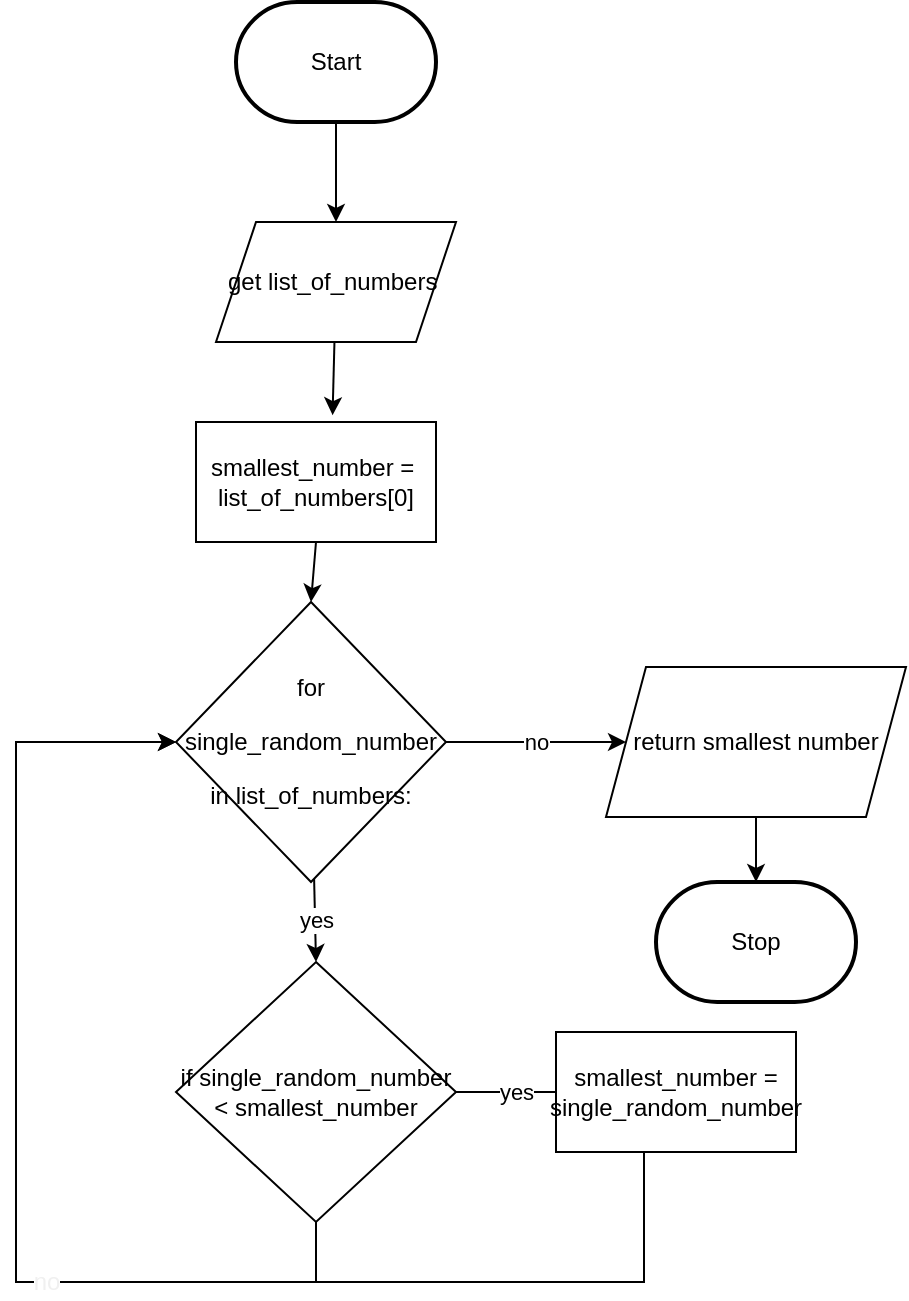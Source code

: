 <mxfile>
    <diagram id="uY-_7vujSJkoohEDaZaL" name="Page-1">
        <mxGraphModel dx="568" dy="321" grid="1" gridSize="10" guides="1" tooltips="1" connect="1" arrows="1" fold="1" page="1" pageScale="1" pageWidth="850" pageHeight="1100" math="0" shadow="0">
            <root>
                <mxCell id="0"/>
                <mxCell id="1" parent="0"/>
                <mxCell id="2" style="edgeStyle=none;html=1;" edge="1" parent="1" source="3">
                    <mxGeometry relative="1" as="geometry">
                        <mxPoint x="320" y="180" as="targetPoint"/>
                    </mxGeometry>
                </mxCell>
                <mxCell id="3" value="Start" style="strokeWidth=2;html=1;shape=mxgraph.flowchart.terminator;whiteSpace=wrap;" vertex="1" parent="1">
                    <mxGeometry x="270" y="70" width="100" height="60" as="geometry"/>
                </mxCell>
                <mxCell id="4" style="edgeStyle=none;html=1;entryX=0.569;entryY=-0.057;entryDx=0;entryDy=0;entryPerimeter=0;" edge="1" parent="1" source="5">
                    <mxGeometry relative="1" as="geometry">
                        <mxPoint x="318.28" y="276.58" as="targetPoint"/>
                    </mxGeometry>
                </mxCell>
                <mxCell id="5" value="get list_of_numbers&amp;nbsp;" style="shape=parallelogram;perimeter=parallelogramPerimeter;whiteSpace=wrap;html=1;fixedSize=1;" vertex="1" parent="1">
                    <mxGeometry x="260" y="180" width="120" height="60" as="geometry"/>
                </mxCell>
                <mxCell id="6" style="edgeStyle=none;html=1;entryX=0.5;entryY=0;entryDx=0;entryDy=0;" edge="1" parent="1" target="9">
                    <mxGeometry relative="1" as="geometry">
                        <mxPoint x="310" y="340" as="sourcePoint"/>
                    </mxGeometry>
                </mxCell>
                <mxCell id="7" value="yes" style="edgeStyle=none;html=1;entryX=0.5;entryY=0;entryDx=0;entryDy=0;" edge="1" parent="1" source="9" target="12">
                    <mxGeometry relative="1" as="geometry"/>
                </mxCell>
                <mxCell id="8" value="no" style="edgeStyle=orthogonalEdgeStyle;rounded=0;html=1;entryX=0;entryY=0.5;entryDx=0;entryDy=0;" edge="1" parent="1" source="9" target="21">
                    <mxGeometry relative="1" as="geometry"/>
                </mxCell>
                <mxCell id="9" value="&lt;div style=&quot;line-height: 27px&quot;&gt;for single_random_number in list_of_numbers:&lt;/div&gt;" style="rhombus;whiteSpace=wrap;html=1;" vertex="1" parent="1">
                    <mxGeometry x="240" y="370" width="135" height="140" as="geometry"/>
                </mxCell>
                <mxCell id="10" value="yes" style="edgeStyle=none;html=1;" edge="1" parent="1" source="12">
                    <mxGeometry relative="1" as="geometry">
                        <mxPoint x="440" y="615" as="targetPoint"/>
                    </mxGeometry>
                </mxCell>
                <mxCell id="11" style="edgeStyle=orthogonalEdgeStyle;rounded=0;html=1;fontFamily=Helvetica;fontSize=12;fontColor=#F0F0F0;" edge="1" parent="1" source="12">
                    <mxGeometry relative="1" as="geometry">
                        <mxPoint x="240" y="440" as="targetPoint"/>
                        <Array as="points">
                            <mxPoint x="310" y="710"/>
                            <mxPoint x="160" y="710"/>
                            <mxPoint x="160" y="440"/>
                            <mxPoint x="240" y="440"/>
                        </Array>
                    </mxGeometry>
                </mxCell>
                <mxCell id="12" value="if single_random_number &amp;lt; smallest_number" style="rhombus;whiteSpace=wrap;html=1;" vertex="1" parent="1">
                    <mxGeometry x="240" y="550" width="140" height="130" as="geometry"/>
                </mxCell>
                <mxCell id="13" value="no" style="edgeStyle=orthogonalEdgeStyle;html=1;entryX=0;entryY=0.5;entryDx=0;entryDy=0;fontFamily=Helvetica;fontSize=12;fontColor=#F0F0F0;rounded=0;" edge="1" parent="1" source="14" target="9">
                    <mxGeometry relative="1" as="geometry">
                        <Array as="points">
                            <mxPoint x="474" y="710"/>
                            <mxPoint x="160" y="710"/>
                            <mxPoint x="160" y="440"/>
                        </Array>
                    </mxGeometry>
                </mxCell>
                <mxCell id="14" value="smallest_number = single_random_number" style="rounded=0;whiteSpace=wrap;html=1;" vertex="1" parent="1">
                    <mxGeometry x="430" y="585" width="120" height="60" as="geometry"/>
                </mxCell>
                <mxCell id="15" value="smallest_number =&amp;nbsp;&lt;br&gt;list_of_numbers[0]" style="rounded=0;whiteSpace=wrap;html=1;" vertex="1" parent="1">
                    <mxGeometry x="250" y="280" width="120" height="60" as="geometry"/>
                </mxCell>
                <mxCell id="20" style="edgeStyle=orthogonalEdgeStyle;rounded=0;html=1;entryX=0.5;entryY=0;entryDx=0;entryDy=0;entryPerimeter=0;" edge="1" parent="1" source="21" target="22">
                    <mxGeometry relative="1" as="geometry"/>
                </mxCell>
                <mxCell id="21" value="return smallest number" style="shape=parallelogram;perimeter=parallelogramPerimeter;whiteSpace=wrap;html=1;fixedSize=1;" vertex="1" parent="1">
                    <mxGeometry x="455" y="402.5" width="150" height="75" as="geometry"/>
                </mxCell>
                <mxCell id="22" value="Stop" style="strokeWidth=2;html=1;shape=mxgraph.flowchart.terminator;whiteSpace=wrap;" vertex="1" parent="1">
                    <mxGeometry x="480" y="510" width="100" height="60" as="geometry"/>
                </mxCell>
            </root>
        </mxGraphModel>
    </diagram>
</mxfile>
